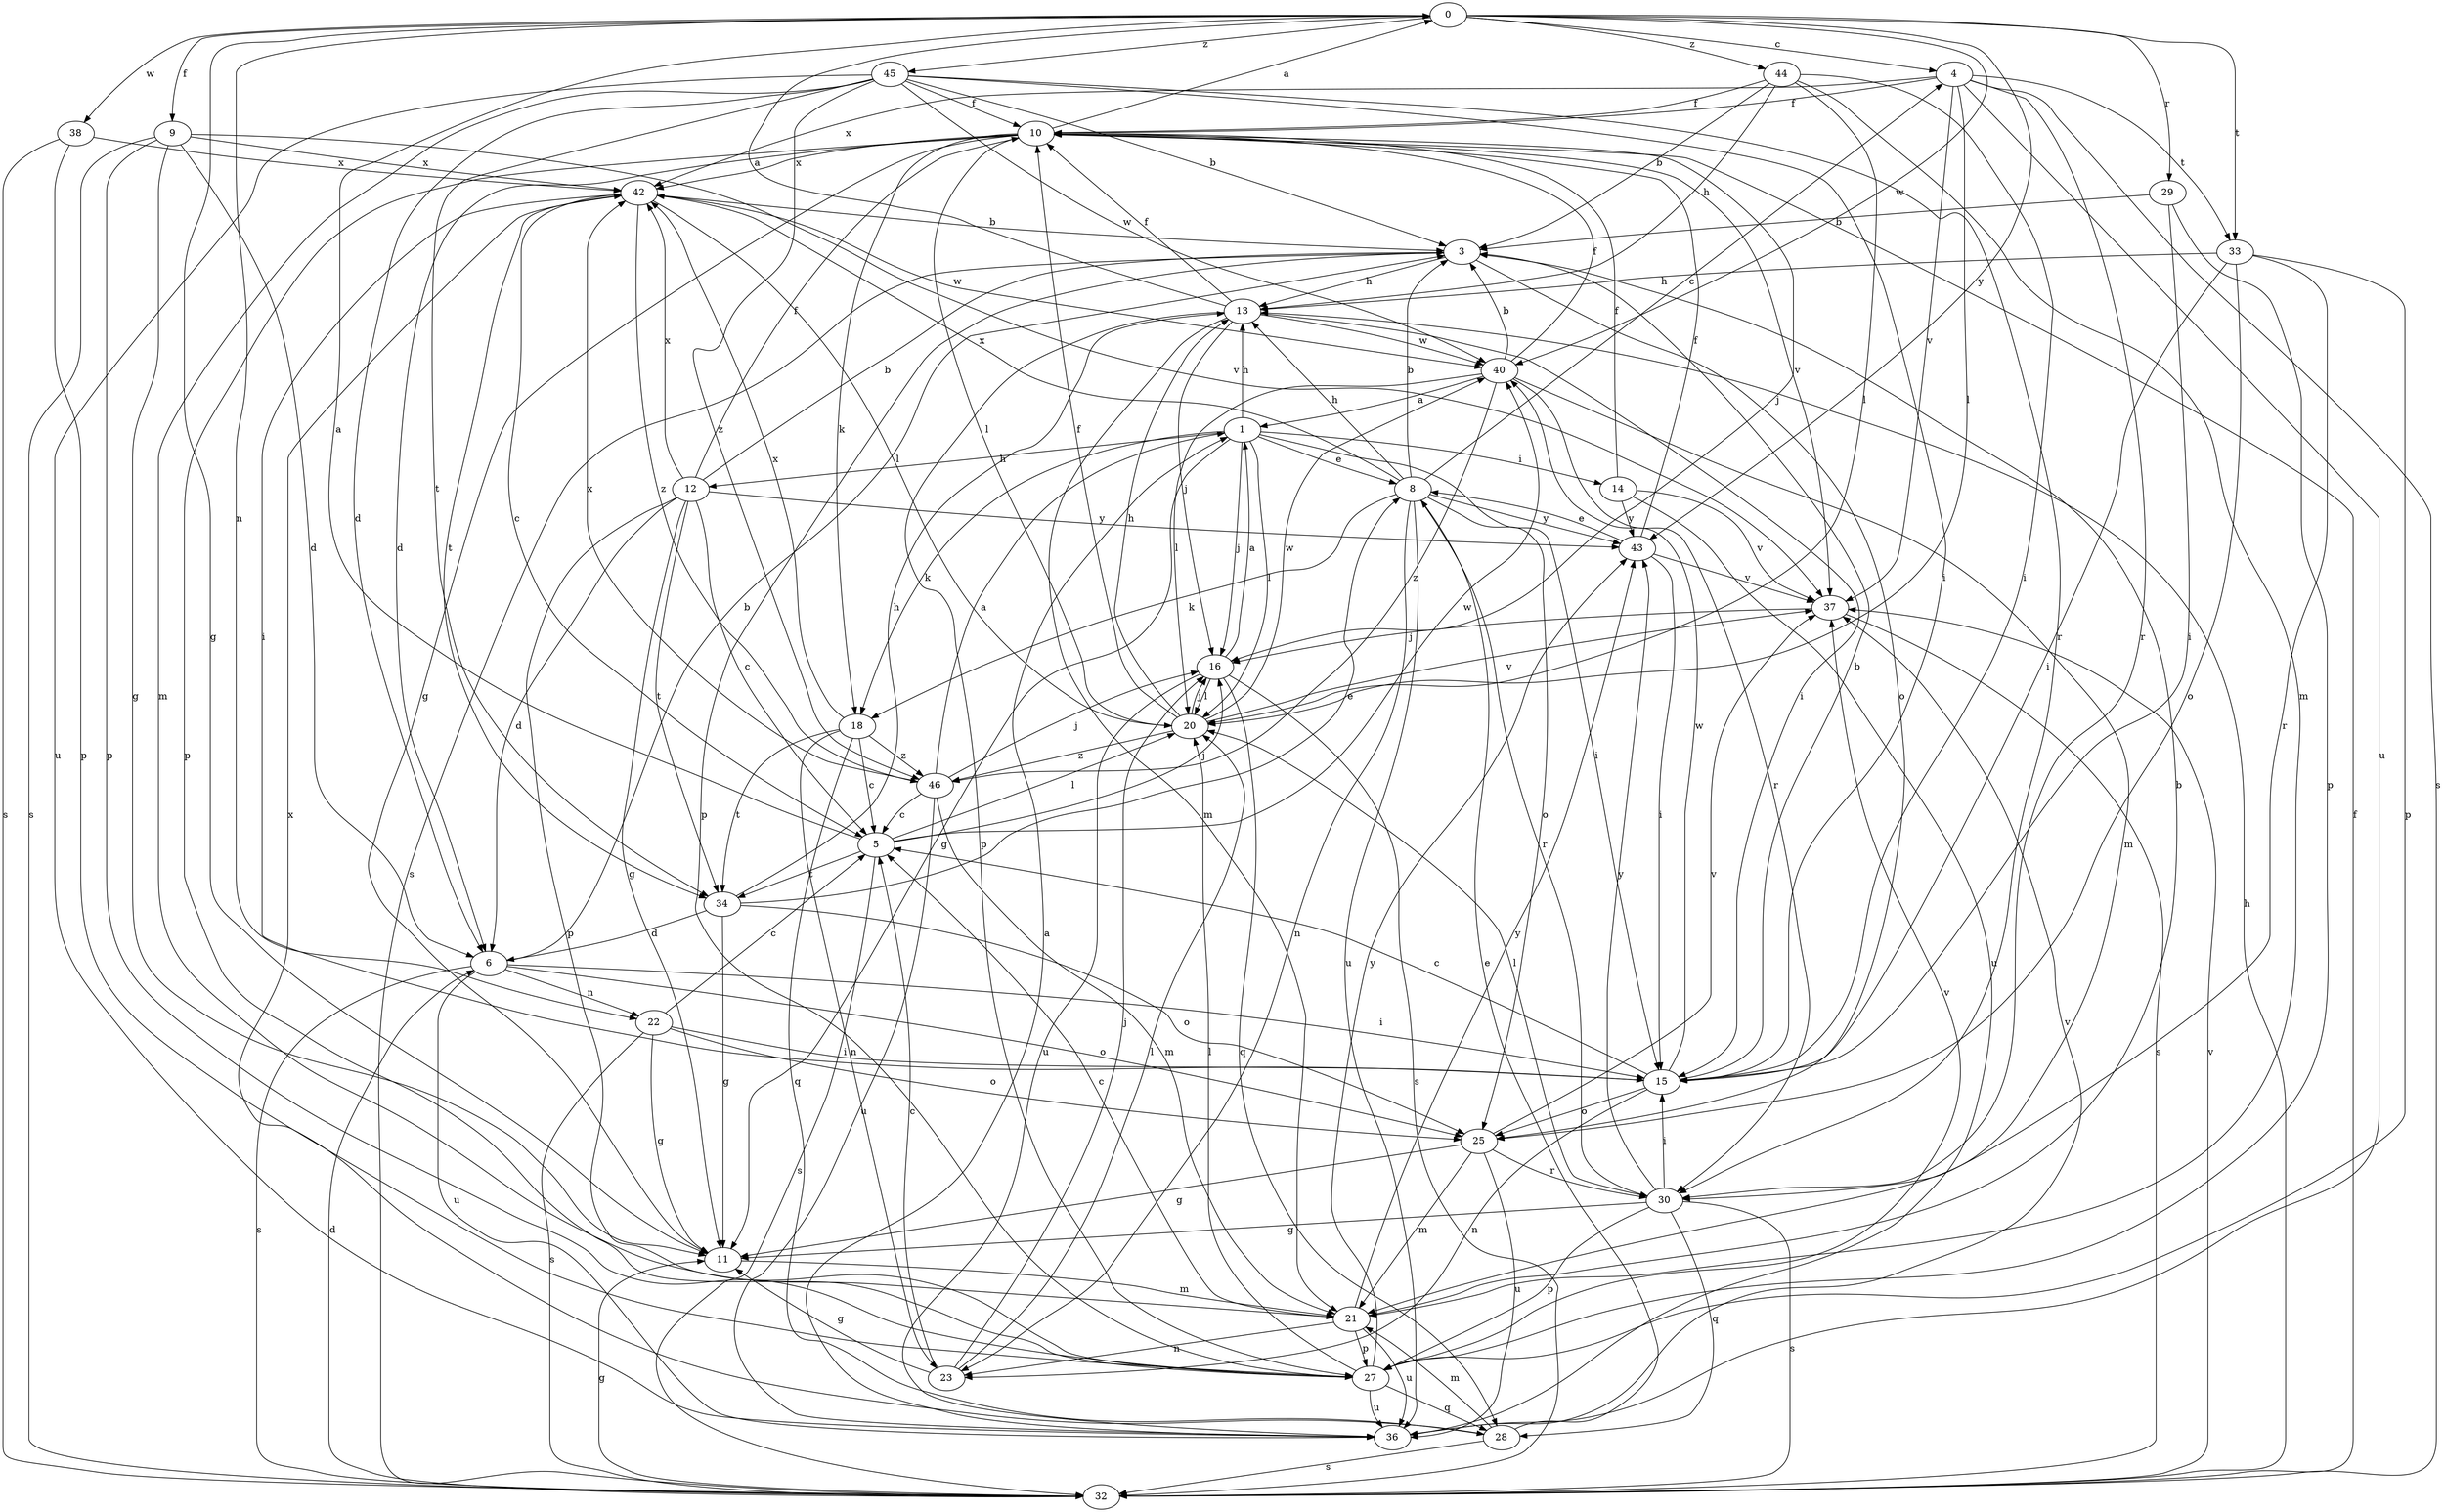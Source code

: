strict digraph  {
0;
1;
3;
4;
5;
6;
8;
9;
10;
11;
12;
13;
14;
15;
16;
18;
20;
21;
22;
23;
25;
27;
28;
29;
30;
32;
33;
34;
36;
37;
38;
40;
42;
43;
44;
45;
46;
0 -> 4  [label=c];
0 -> 9  [label=f];
0 -> 11  [label=g];
0 -> 22  [label=n];
0 -> 29  [label=r];
0 -> 33  [label=t];
0 -> 38  [label=w];
0 -> 40  [label=w];
0 -> 43  [label=y];
0 -> 44  [label=z];
0 -> 45  [label=z];
1 -> 8  [label=e];
1 -> 11  [label=g];
1 -> 12  [label=h];
1 -> 13  [label=h];
1 -> 14  [label=i];
1 -> 15  [label=i];
1 -> 16  [label=j];
1 -> 18  [label=k];
1 -> 20  [label=l];
3 -> 13  [label=h];
3 -> 25  [label=o];
3 -> 27  [label=p];
3 -> 32  [label=s];
4 -> 10  [label=f];
4 -> 20  [label=l];
4 -> 30  [label=r];
4 -> 32  [label=s];
4 -> 33  [label=t];
4 -> 36  [label=u];
4 -> 37  [label=v];
4 -> 42  [label=x];
5 -> 0  [label=a];
5 -> 16  [label=j];
5 -> 20  [label=l];
5 -> 32  [label=s];
5 -> 34  [label=t];
5 -> 40  [label=w];
6 -> 3  [label=b];
6 -> 15  [label=i];
6 -> 22  [label=n];
6 -> 25  [label=o];
6 -> 32  [label=s];
6 -> 36  [label=u];
8 -> 3  [label=b];
8 -> 4  [label=c];
8 -> 13  [label=h];
8 -> 18  [label=k];
8 -> 23  [label=n];
8 -> 25  [label=o];
8 -> 30  [label=r];
8 -> 36  [label=u];
8 -> 42  [label=x];
8 -> 43  [label=y];
9 -> 6  [label=d];
9 -> 11  [label=g];
9 -> 27  [label=p];
9 -> 32  [label=s];
9 -> 37  [label=v];
9 -> 42  [label=x];
10 -> 0  [label=a];
10 -> 6  [label=d];
10 -> 11  [label=g];
10 -> 16  [label=j];
10 -> 18  [label=k];
10 -> 20  [label=l];
10 -> 27  [label=p];
10 -> 37  [label=v];
10 -> 42  [label=x];
11 -> 21  [label=m];
12 -> 3  [label=b];
12 -> 5  [label=c];
12 -> 6  [label=d];
12 -> 10  [label=f];
12 -> 11  [label=g];
12 -> 27  [label=p];
12 -> 34  [label=t];
12 -> 42  [label=x];
12 -> 43  [label=y];
13 -> 0  [label=a];
13 -> 10  [label=f];
13 -> 15  [label=i];
13 -> 16  [label=j];
13 -> 21  [label=m];
13 -> 27  [label=p];
13 -> 40  [label=w];
14 -> 10  [label=f];
14 -> 36  [label=u];
14 -> 37  [label=v];
14 -> 43  [label=y];
15 -> 3  [label=b];
15 -> 5  [label=c];
15 -> 23  [label=n];
15 -> 25  [label=o];
15 -> 40  [label=w];
16 -> 1  [label=a];
16 -> 20  [label=l];
16 -> 28  [label=q];
16 -> 32  [label=s];
16 -> 36  [label=u];
18 -> 5  [label=c];
18 -> 23  [label=n];
18 -> 28  [label=q];
18 -> 34  [label=t];
18 -> 42  [label=x];
18 -> 46  [label=z];
20 -> 10  [label=f];
20 -> 13  [label=h];
20 -> 16  [label=j];
20 -> 37  [label=v];
20 -> 40  [label=w];
20 -> 46  [label=z];
21 -> 3  [label=b];
21 -> 5  [label=c];
21 -> 23  [label=n];
21 -> 27  [label=p];
21 -> 36  [label=u];
21 -> 43  [label=y];
22 -> 5  [label=c];
22 -> 11  [label=g];
22 -> 15  [label=i];
22 -> 25  [label=o];
22 -> 32  [label=s];
23 -> 5  [label=c];
23 -> 11  [label=g];
23 -> 16  [label=j];
23 -> 20  [label=l];
25 -> 11  [label=g];
25 -> 21  [label=m];
25 -> 30  [label=r];
25 -> 36  [label=u];
25 -> 37  [label=v];
27 -> 20  [label=l];
27 -> 28  [label=q];
27 -> 36  [label=u];
27 -> 37  [label=v];
27 -> 43  [label=y];
28 -> 8  [label=e];
28 -> 21  [label=m];
28 -> 32  [label=s];
28 -> 42  [label=x];
29 -> 3  [label=b];
29 -> 15  [label=i];
29 -> 27  [label=p];
30 -> 11  [label=g];
30 -> 15  [label=i];
30 -> 20  [label=l];
30 -> 27  [label=p];
30 -> 28  [label=q];
30 -> 32  [label=s];
30 -> 43  [label=y];
32 -> 6  [label=d];
32 -> 10  [label=f];
32 -> 11  [label=g];
32 -> 13  [label=h];
32 -> 37  [label=v];
33 -> 13  [label=h];
33 -> 15  [label=i];
33 -> 25  [label=o];
33 -> 27  [label=p];
33 -> 30  [label=r];
34 -> 6  [label=d];
34 -> 8  [label=e];
34 -> 11  [label=g];
34 -> 13  [label=h];
34 -> 25  [label=o];
36 -> 1  [label=a];
36 -> 37  [label=v];
37 -> 16  [label=j];
37 -> 32  [label=s];
38 -> 27  [label=p];
38 -> 32  [label=s];
38 -> 42  [label=x];
40 -> 1  [label=a];
40 -> 3  [label=b];
40 -> 10  [label=f];
40 -> 20  [label=l];
40 -> 21  [label=m];
40 -> 30  [label=r];
40 -> 46  [label=z];
42 -> 3  [label=b];
42 -> 5  [label=c];
42 -> 15  [label=i];
42 -> 20  [label=l];
42 -> 34  [label=t];
42 -> 40  [label=w];
42 -> 46  [label=z];
43 -> 8  [label=e];
43 -> 10  [label=f];
43 -> 15  [label=i];
43 -> 37  [label=v];
44 -> 3  [label=b];
44 -> 10  [label=f];
44 -> 13  [label=h];
44 -> 15  [label=i];
44 -> 20  [label=l];
44 -> 21  [label=m];
45 -> 3  [label=b];
45 -> 6  [label=d];
45 -> 10  [label=f];
45 -> 15  [label=i];
45 -> 21  [label=m];
45 -> 30  [label=r];
45 -> 34  [label=t];
45 -> 36  [label=u];
45 -> 40  [label=w];
45 -> 46  [label=z];
46 -> 1  [label=a];
46 -> 5  [label=c];
46 -> 16  [label=j];
46 -> 21  [label=m];
46 -> 36  [label=u];
46 -> 42  [label=x];
}

